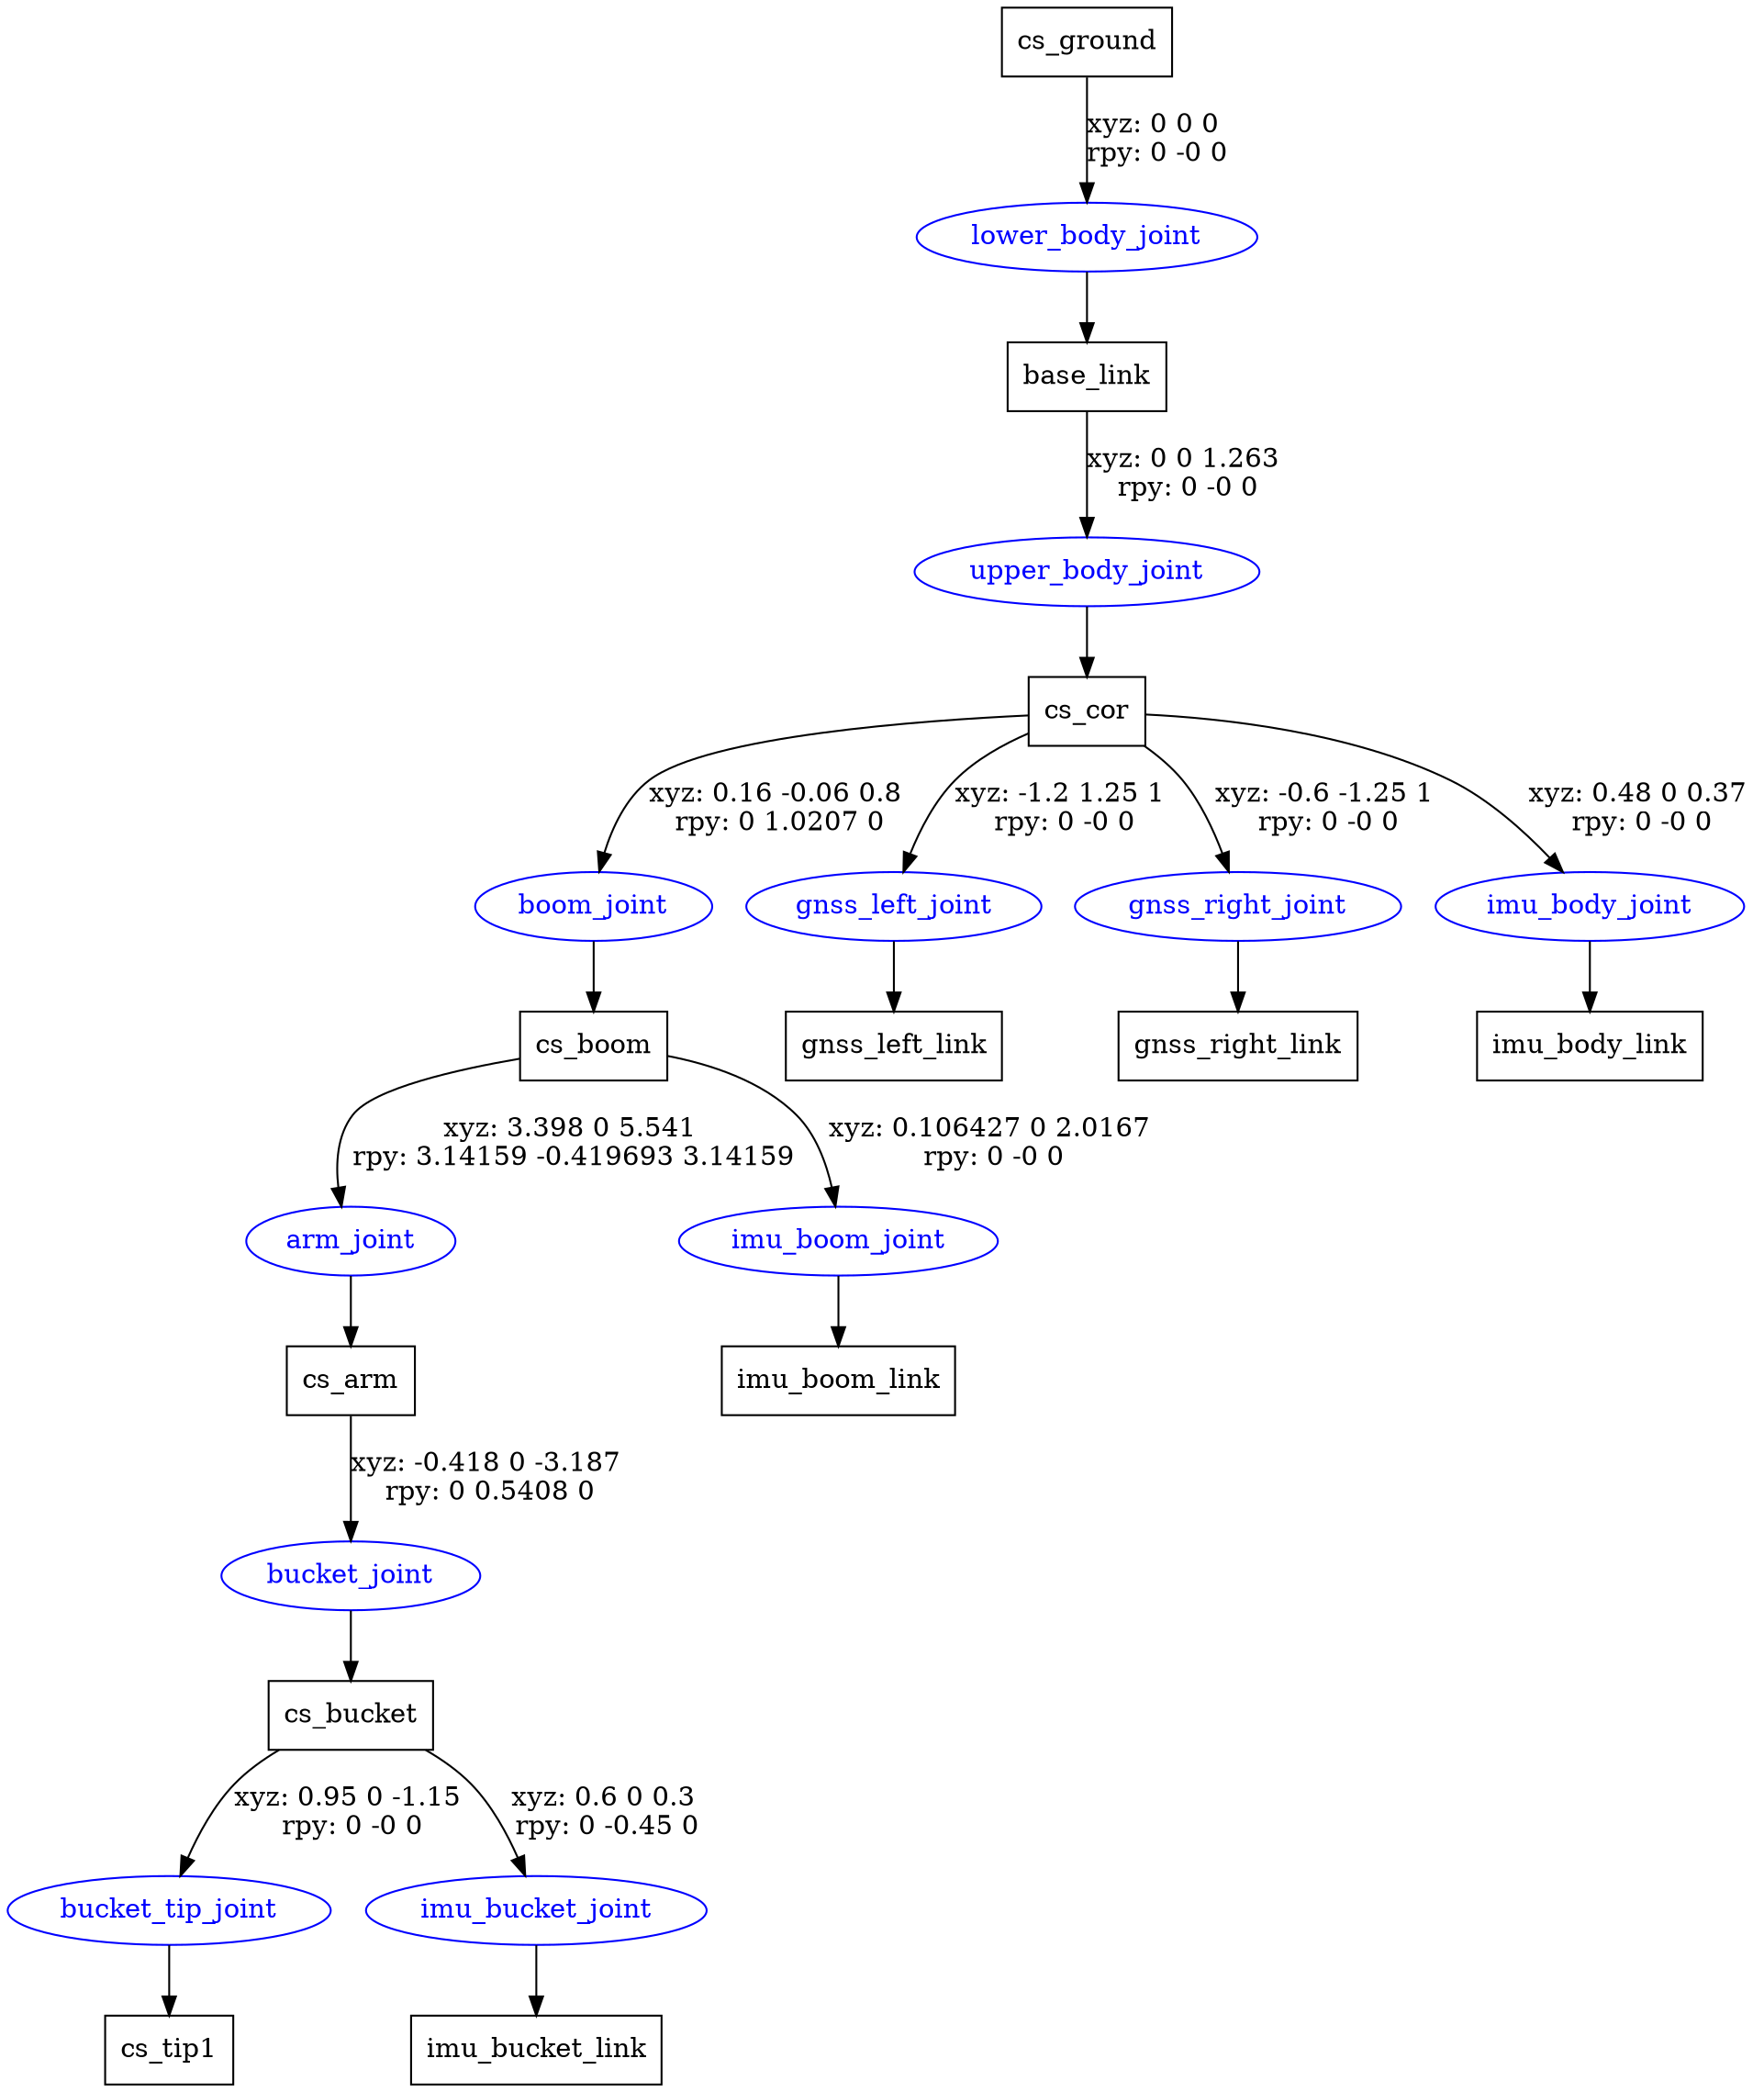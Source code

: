 digraph G {
node [shape=box];
"cs_ground" [label="cs_ground"];
"base_link" [label="base_link"];
"cs_cor" [label="cs_cor"];
"cs_boom" [label="cs_boom"];
"cs_arm" [label="cs_arm"];
"cs_bucket" [label="cs_bucket"];
"cs_tip1" [label="cs_tip1"];
"imu_bucket_link" [label="imu_bucket_link"];
"imu_boom_link" [label="imu_boom_link"];
"gnss_left_link" [label="gnss_left_link"];
"gnss_right_link" [label="gnss_right_link"];
"imu_body_link" [label="imu_body_link"];
node [shape=ellipse, color=blue, fontcolor=blue];
"cs_ground" -> "lower_body_joint" [label="xyz: 0 0 0 \nrpy: 0 -0 0"]
"lower_body_joint" -> "base_link"
"base_link" -> "upper_body_joint" [label="xyz: 0 0 1.263 \nrpy: 0 -0 0"]
"upper_body_joint" -> "cs_cor"
"cs_cor" -> "boom_joint" [label="xyz: 0.16 -0.06 0.8 \nrpy: 0 1.0207 0"]
"boom_joint" -> "cs_boom"
"cs_boom" -> "arm_joint" [label="xyz: 3.398 0 5.541 \nrpy: 3.14159 -0.419693 3.14159"]
"arm_joint" -> "cs_arm"
"cs_arm" -> "bucket_joint" [label="xyz: -0.418 0 -3.187 \nrpy: 0 0.5408 0"]
"bucket_joint" -> "cs_bucket"
"cs_bucket" -> "bucket_tip_joint" [label="xyz: 0.95 0 -1.15 \nrpy: 0 -0 0"]
"bucket_tip_joint" -> "cs_tip1"
"cs_bucket" -> "imu_bucket_joint" [label="xyz: 0.6 0 0.3 \nrpy: 0 -0.45 0"]
"imu_bucket_joint" -> "imu_bucket_link"
"cs_boom" -> "imu_boom_joint" [label="xyz: 0.106427 0 2.0167 \nrpy: 0 -0 0"]
"imu_boom_joint" -> "imu_boom_link"
"cs_cor" -> "gnss_left_joint" [label="xyz: -1.2 1.25 1 \nrpy: 0 -0 0"]
"gnss_left_joint" -> "gnss_left_link"
"cs_cor" -> "gnss_right_joint" [label="xyz: -0.6 -1.25 1 \nrpy: 0 -0 0"]
"gnss_right_joint" -> "gnss_right_link"
"cs_cor" -> "imu_body_joint" [label="xyz: 0.48 0 0.37 \nrpy: 0 -0 0"]
"imu_body_joint" -> "imu_body_link"
}
